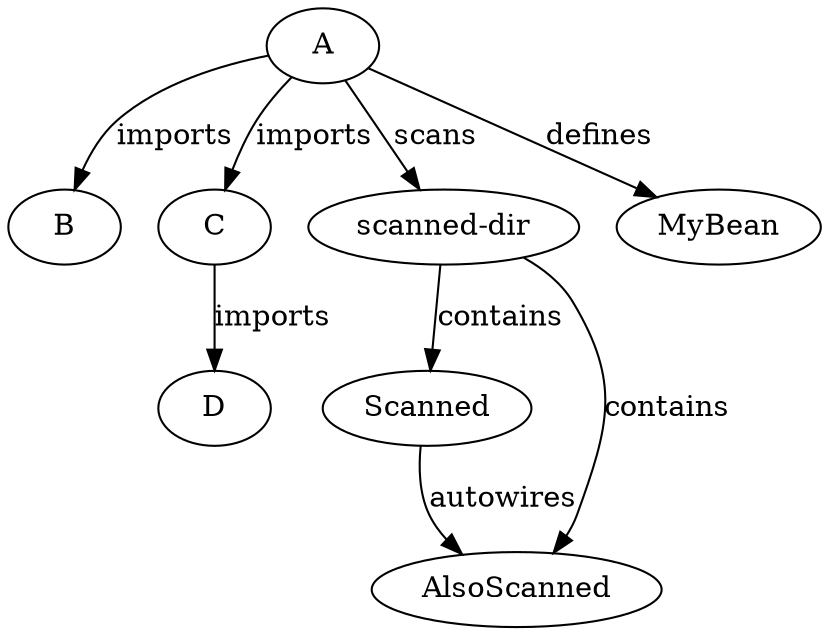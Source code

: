 digraph Components {
    Scanned -> AlsoScanned [label=autowires]
    "A" -> "B" [label="imports"];
    "A" -> "C" [label="imports"];
    "A" -> "scanned-dir" [label="scans"];
    "scanned-dir" -> "AlsoScanned" [label="contains"];
    "scanned-dir" -> "Scanned" [label="contains"];
    A -> MyBean [label=defines]
    "C" -> "D" [label="imports"];
}
